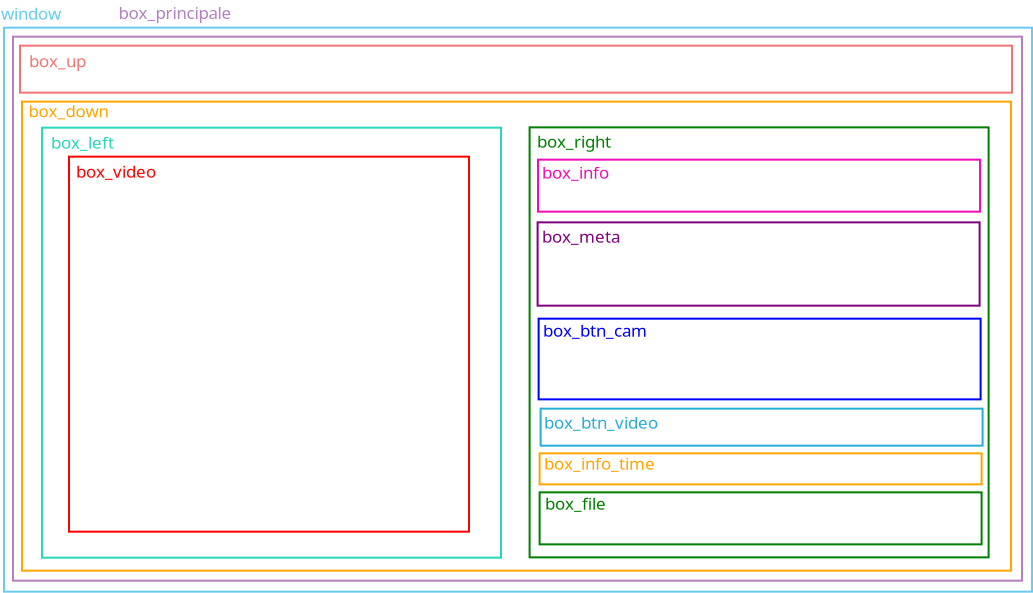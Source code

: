 <?xml version="1.0" encoding="UTF-8"?>
<dia:diagram xmlns:dia="http://www.lysator.liu.se/~alla/dia/">
  <dia:layer name="Arrière-plan" visible="true" connectable="true" active="true">
    <dia:object type="Standard - Box" version="0" id="O0">
      <dia:attribute name="obj_pos">
        <dia:point val="2.3,29.3"/>
      </dia:attribute>
      <dia:attribute name="obj_bb">
        <dia:rectangle val="2.25,29.25;53.75,57.55"/>
      </dia:attribute>
      <dia:attribute name="elem_corner">
        <dia:point val="2.3,29.3"/>
      </dia:attribute>
      <dia:attribute name="elem_width">
        <dia:real val="51.4"/>
      </dia:attribute>
      <dia:attribute name="elem_height">
        <dia:real val="28.2"/>
      </dia:attribute>
      <dia:attribute name="border_color">
        <dia:color val="#68ccedff"/>
      </dia:attribute>
      <dia:attribute name="show_background">
        <dia:boolean val="true"/>
      </dia:attribute>
    </dia:object>
    <dia:object type="Standard - Box" version="0" id="O1">
      <dia:attribute name="obj_pos">
        <dia:point val="2.75,29.75"/>
      </dia:attribute>
      <dia:attribute name="obj_bb">
        <dia:rectangle val="2.7,29.7;53.25,57"/>
      </dia:attribute>
      <dia:attribute name="elem_corner">
        <dia:point val="2.75,29.75"/>
      </dia:attribute>
      <dia:attribute name="elem_width">
        <dia:real val="50.45"/>
      </dia:attribute>
      <dia:attribute name="elem_height">
        <dia:real val="27.2"/>
      </dia:attribute>
      <dia:attribute name="border_color">
        <dia:color val="#b480c2ff"/>
      </dia:attribute>
      <dia:attribute name="show_background">
        <dia:boolean val="true"/>
      </dia:attribute>
    </dia:object>
    <dia:object type="Standard - Box" version="0" id="O2">
      <dia:attribute name="obj_pos">
        <dia:point val="3.1,30.2"/>
      </dia:attribute>
      <dia:attribute name="obj_bb">
        <dia:rectangle val="3.05,30.15;52.75,32.6"/>
      </dia:attribute>
      <dia:attribute name="elem_corner">
        <dia:point val="3.1,30.2"/>
      </dia:attribute>
      <dia:attribute name="elem_width">
        <dia:real val="49.6"/>
      </dia:attribute>
      <dia:attribute name="elem_height">
        <dia:real val="2.35"/>
      </dia:attribute>
      <dia:attribute name="border_color">
        <dia:color val="#f17575ff"/>
      </dia:attribute>
      <dia:attribute name="show_background">
        <dia:boolean val="true"/>
      </dia:attribute>
    </dia:object>
    <dia:object type="Standard - Box" version="0" id="O3">
      <dia:attribute name="obj_pos">
        <dia:point val="3.2,33"/>
      </dia:attribute>
      <dia:attribute name="obj_bb">
        <dia:rectangle val="3.15,32.95;52.7,56.5"/>
      </dia:attribute>
      <dia:attribute name="elem_corner">
        <dia:point val="3.2,33"/>
      </dia:attribute>
      <dia:attribute name="elem_width">
        <dia:real val="49.45"/>
      </dia:attribute>
      <dia:attribute name="elem_height">
        <dia:real val="23.45"/>
      </dia:attribute>
      <dia:attribute name="border_color">
        <dia:color val="#ffa500ff"/>
      </dia:attribute>
      <dia:attribute name="show_background">
        <dia:boolean val="true"/>
      </dia:attribute>
    </dia:object>
    <dia:object type="Standard - Text" version="1" id="O4">
      <dia:attribute name="obj_pos">
        <dia:point val="2.15,28.9"/>
      </dia:attribute>
      <dia:attribute name="obj_bb">
        <dia:rectangle val="2.15,28.113;5.362,29.1"/>
      </dia:attribute>
      <dia:attribute name="text">
        <dia:composite type="text">
          <dia:attribute name="string">
            <dia:string>#window#</dia:string>
          </dia:attribute>
          <dia:attribute name="font">
            <dia:font family="sans" style="0" name="Helvetica"/>
          </dia:attribute>
          <dia:attribute name="height">
            <dia:real val="1.058"/>
          </dia:attribute>
          <dia:attribute name="pos">
            <dia:point val="2.15,28.9"/>
          </dia:attribute>
          <dia:attribute name="color">
            <dia:color val="#68ccedff"/>
          </dia:attribute>
          <dia:attribute name="alignment">
            <dia:enum val="0"/>
          </dia:attribute>
        </dia:composite>
      </dia:attribute>
      <dia:attribute name="valign">
        <dia:enum val="3"/>
      </dia:attribute>
    </dia:object>
    <dia:object type="Standard - Text" version="1" id="O5">
      <dia:attribute name="obj_pos">
        <dia:point val="8.03,28.872"/>
      </dia:attribute>
      <dia:attribute name="obj_bb">
        <dia:rectangle val="8.03,28.06;14.177,29.122"/>
      </dia:attribute>
      <dia:attribute name="text">
        <dia:composite type="text">
          <dia:attribute name="string">
            <dia:string>#box_principale#</dia:string>
          </dia:attribute>
          <dia:attribute name="font">
            <dia:font family="sans" style="0" name="Helvetica"/>
          </dia:attribute>
          <dia:attribute name="height">
            <dia:real val="1.058"/>
          </dia:attribute>
          <dia:attribute name="pos">
            <dia:point val="8.03,28.872"/>
          </dia:attribute>
          <dia:attribute name="color">
            <dia:color val="#b480c2ff"/>
          </dia:attribute>
          <dia:attribute name="alignment">
            <dia:enum val="0"/>
          </dia:attribute>
        </dia:composite>
      </dia:attribute>
      <dia:attribute name="valign">
        <dia:enum val="3"/>
      </dia:attribute>
    </dia:object>
    <dia:object type="Standard - Box" version="0" id="O6">
      <dia:attribute name="obj_pos">
        <dia:point val="4.2,34.3"/>
      </dia:attribute>
      <dia:attribute name="obj_bb">
        <dia:rectangle val="4.15,34.25;27.2,55.85"/>
      </dia:attribute>
      <dia:attribute name="elem_corner">
        <dia:point val="4.2,34.3"/>
      </dia:attribute>
      <dia:attribute name="elem_width">
        <dia:real val="22.95"/>
      </dia:attribute>
      <dia:attribute name="elem_height">
        <dia:real val="21.5"/>
      </dia:attribute>
      <dia:attribute name="border_color">
        <dia:color val="#29d7baff"/>
      </dia:attribute>
      <dia:attribute name="show_background">
        <dia:boolean val="true"/>
      </dia:attribute>
    </dia:object>
    <dia:object type="Standard - Text" version="1" id="O7">
      <dia:attribute name="obj_pos">
        <dia:point val="3.55,31.275"/>
      </dia:attribute>
      <dia:attribute name="obj_bb">
        <dia:rectangle val="3.55,30.488;6.577,31.475"/>
      </dia:attribute>
      <dia:attribute name="text">
        <dia:composite type="text">
          <dia:attribute name="string">
            <dia:string>#box_up#</dia:string>
          </dia:attribute>
          <dia:attribute name="font">
            <dia:font family="sans" style="0" name="Helvetica"/>
          </dia:attribute>
          <dia:attribute name="height">
            <dia:real val="1.058"/>
          </dia:attribute>
          <dia:attribute name="pos">
            <dia:point val="3.55,31.275"/>
          </dia:attribute>
          <dia:attribute name="color">
            <dia:color val="#f17575ff"/>
          </dia:attribute>
          <dia:attribute name="alignment">
            <dia:enum val="0"/>
          </dia:attribute>
        </dia:composite>
      </dia:attribute>
      <dia:attribute name="valign">
        <dia:enum val="3"/>
      </dia:attribute>
    </dia:object>
    <dia:object type="Standard - Text" version="1" id="O8">
      <dia:attribute name="obj_pos">
        <dia:point val="3.53,33.773"/>
      </dia:attribute>
      <dia:attribute name="obj_bb">
        <dia:rectangle val="3.53,32.985;7.768,33.972"/>
      </dia:attribute>
      <dia:attribute name="text">
        <dia:composite type="text">
          <dia:attribute name="string">
            <dia:string>#box_down#</dia:string>
          </dia:attribute>
          <dia:attribute name="font">
            <dia:font family="sans" style="0" name="Helvetica"/>
          </dia:attribute>
          <dia:attribute name="height">
            <dia:real val="1.058"/>
          </dia:attribute>
          <dia:attribute name="pos">
            <dia:point val="3.53,33.773"/>
          </dia:attribute>
          <dia:attribute name="color">
            <dia:color val="#ffa500ff"/>
          </dia:attribute>
          <dia:attribute name="alignment">
            <dia:enum val="0"/>
          </dia:attribute>
        </dia:composite>
      </dia:attribute>
      <dia:attribute name="valign">
        <dia:enum val="3"/>
      </dia:attribute>
    </dia:object>
    <dia:object type="Standard - Box" version="0" id="O9">
      <dia:attribute name="obj_pos">
        <dia:point val="5.55,35.75"/>
      </dia:attribute>
      <dia:attribute name="obj_bb">
        <dia:rectangle val="5.5,35.7;25.6,54.55"/>
      </dia:attribute>
      <dia:attribute name="elem_corner">
        <dia:point val="5.55,35.75"/>
      </dia:attribute>
      <dia:attribute name="elem_width">
        <dia:real val="20"/>
      </dia:attribute>
      <dia:attribute name="elem_height">
        <dia:real val="18.75"/>
      </dia:attribute>
      <dia:attribute name="border_color">
        <dia:color val="#ff0000ff"/>
      </dia:attribute>
      <dia:attribute name="show_background">
        <dia:boolean val="true"/>
      </dia:attribute>
    </dia:object>
    <dia:object type="Standard - Box" version="0" id="O10">
      <dia:attribute name="obj_pos">
        <dia:point val="28.58,34.285"/>
      </dia:attribute>
      <dia:attribute name="obj_bb">
        <dia:rectangle val="28.53,34.235;51.58,55.835"/>
      </dia:attribute>
      <dia:attribute name="elem_corner">
        <dia:point val="28.58,34.285"/>
      </dia:attribute>
      <dia:attribute name="elem_width">
        <dia:real val="22.95"/>
      </dia:attribute>
      <dia:attribute name="elem_height">
        <dia:real val="21.5"/>
      </dia:attribute>
      <dia:attribute name="border_color">
        <dia:color val="#008000ff"/>
      </dia:attribute>
      <dia:attribute name="show_background">
        <dia:boolean val="true"/>
      </dia:attribute>
    </dia:object>
    <dia:object type="Standard - Text" version="1" id="O11">
      <dia:attribute name="obj_pos">
        <dia:point val="4.65,35.35"/>
      </dia:attribute>
      <dia:attribute name="obj_bb">
        <dia:rectangle val="4.65,34.562;7.973,35.55"/>
      </dia:attribute>
      <dia:attribute name="text">
        <dia:composite type="text">
          <dia:attribute name="string">
            <dia:string>#box_left#</dia:string>
          </dia:attribute>
          <dia:attribute name="font">
            <dia:font family="sans" style="0" name="Helvetica"/>
          </dia:attribute>
          <dia:attribute name="height">
            <dia:real val="1.058"/>
          </dia:attribute>
          <dia:attribute name="pos">
            <dia:point val="4.65,35.35"/>
          </dia:attribute>
          <dia:attribute name="color">
            <dia:color val="#29d7baff"/>
          </dia:attribute>
          <dia:attribute name="alignment">
            <dia:enum val="0"/>
          </dia:attribute>
        </dia:composite>
      </dia:attribute>
      <dia:attribute name="valign">
        <dia:enum val="3"/>
      </dia:attribute>
    </dia:object>
    <dia:object type="Standard - Text" version="1" id="O12">
      <dia:attribute name="obj_pos">
        <dia:point val="28.95,35.3"/>
      </dia:attribute>
      <dia:attribute name="obj_bb">
        <dia:rectangle val="28.95,34.513;32.892,35.5"/>
      </dia:attribute>
      <dia:attribute name="text">
        <dia:composite type="text">
          <dia:attribute name="string">
            <dia:string>#box_right#</dia:string>
          </dia:attribute>
          <dia:attribute name="font">
            <dia:font family="sans" style="0" name="Helvetica"/>
          </dia:attribute>
          <dia:attribute name="height">
            <dia:real val="1.058"/>
          </dia:attribute>
          <dia:attribute name="pos">
            <dia:point val="28.95,35.3"/>
          </dia:attribute>
          <dia:attribute name="color">
            <dia:color val="#008000ff"/>
          </dia:attribute>
          <dia:attribute name="alignment">
            <dia:enum val="0"/>
          </dia:attribute>
        </dia:composite>
      </dia:attribute>
      <dia:attribute name="valign">
        <dia:enum val="3"/>
      </dia:attribute>
    </dia:object>
    <dia:object type="Standard - Text" version="1" id="O13">
      <dia:attribute name="obj_pos">
        <dia:point val="5.9,36.8"/>
      </dia:attribute>
      <dia:attribute name="obj_bb">
        <dia:rectangle val="5.9,36.013;10.162,37"/>
      </dia:attribute>
      <dia:attribute name="text">
        <dia:composite type="text">
          <dia:attribute name="string">
            <dia:string>#box_video#</dia:string>
          </dia:attribute>
          <dia:attribute name="font">
            <dia:font family="sans" style="0" name="Helvetica"/>
          </dia:attribute>
          <dia:attribute name="height">
            <dia:real val="1.058"/>
          </dia:attribute>
          <dia:attribute name="pos">
            <dia:point val="5.9,36.8"/>
          </dia:attribute>
          <dia:attribute name="color">
            <dia:color val="#ff0000ff"/>
          </dia:attribute>
          <dia:attribute name="alignment">
            <dia:enum val="0"/>
          </dia:attribute>
        </dia:composite>
      </dia:attribute>
      <dia:attribute name="valign">
        <dia:enum val="3"/>
      </dia:attribute>
    </dia:object>
    <dia:object type="Standard - Box" version="0" id="O14">
      <dia:attribute name="obj_pos">
        <dia:point val="29,35.9"/>
      </dia:attribute>
      <dia:attribute name="obj_bb">
        <dia:rectangle val="28.95,35.85;51.15,38.55"/>
      </dia:attribute>
      <dia:attribute name="elem_corner">
        <dia:point val="29,35.9"/>
      </dia:attribute>
      <dia:attribute name="elem_width">
        <dia:real val="22.1"/>
      </dia:attribute>
      <dia:attribute name="elem_height">
        <dia:real val="2.6"/>
      </dia:attribute>
      <dia:attribute name="border_color">
        <dia:color val="#f20db9ff"/>
      </dia:attribute>
      <dia:attribute name="show_background">
        <dia:boolean val="true"/>
      </dia:attribute>
    </dia:object>
    <dia:object type="Standard - Box" version="0" id="O15">
      <dia:attribute name="obj_pos">
        <dia:point val="28.98,39.035"/>
      </dia:attribute>
      <dia:attribute name="obj_bb">
        <dia:rectangle val="28.93,38.985;51.13,43.25"/>
      </dia:attribute>
      <dia:attribute name="elem_corner">
        <dia:point val="28.98,39.035"/>
      </dia:attribute>
      <dia:attribute name="elem_width">
        <dia:real val="22.1"/>
      </dia:attribute>
      <dia:attribute name="elem_height">
        <dia:real val="4.165"/>
      </dia:attribute>
      <dia:attribute name="border_color">
        <dia:color val="#800080ff"/>
      </dia:attribute>
      <dia:attribute name="show_background">
        <dia:boolean val="true"/>
      </dia:attribute>
    </dia:object>
    <dia:object type="Standard - Box" version="0" id="O16">
      <dia:attribute name="obj_pos">
        <dia:point val="29.03,43.85"/>
      </dia:attribute>
      <dia:attribute name="obj_bb">
        <dia:rectangle val="28.98,43.8;51.18,47.935"/>
      </dia:attribute>
      <dia:attribute name="elem_corner">
        <dia:point val="29.03,43.85"/>
      </dia:attribute>
      <dia:attribute name="elem_width">
        <dia:real val="22.1"/>
      </dia:attribute>
      <dia:attribute name="elem_height">
        <dia:real val="4.035"/>
      </dia:attribute>
      <dia:attribute name="border_color">
        <dia:color val="#0000ffff"/>
      </dia:attribute>
      <dia:attribute name="show_background">
        <dia:boolean val="true"/>
      </dia:attribute>
    </dia:object>
    <dia:object type="Standard - Box" version="0" id="O17">
      <dia:attribute name="obj_pos">
        <dia:point val="29.13,48.35"/>
      </dia:attribute>
      <dia:attribute name="obj_bb">
        <dia:rectangle val="29.08,48.3;51.28,50.25"/>
      </dia:attribute>
      <dia:attribute name="elem_corner">
        <dia:point val="29.13,48.35"/>
      </dia:attribute>
      <dia:attribute name="elem_width">
        <dia:real val="22.1"/>
      </dia:attribute>
      <dia:attribute name="elem_height">
        <dia:real val="1.85"/>
      </dia:attribute>
      <dia:attribute name="border_color">
        <dia:color val="#27acd6ff"/>
      </dia:attribute>
      <dia:attribute name="show_background">
        <dia:boolean val="true"/>
      </dia:attribute>
    </dia:object>
    <dia:object type="Standard - Box" version="0" id="O18">
      <dia:attribute name="obj_pos">
        <dia:point val="29.08,52.535"/>
      </dia:attribute>
      <dia:attribute name="obj_bb">
        <dia:rectangle val="29.03,52.485;51.23,55.185"/>
      </dia:attribute>
      <dia:attribute name="elem_corner">
        <dia:point val="29.08,52.535"/>
      </dia:attribute>
      <dia:attribute name="elem_width">
        <dia:real val="22.1"/>
      </dia:attribute>
      <dia:attribute name="elem_height">
        <dia:real val="2.6"/>
      </dia:attribute>
      <dia:attribute name="border_color">
        <dia:color val="#008000ff"/>
      </dia:attribute>
      <dia:attribute name="show_background">
        <dia:boolean val="true"/>
      </dia:attribute>
    </dia:object>
    <dia:object type="Standard - Text" version="1" id="O19">
      <dia:attribute name="obj_pos">
        <dia:point val="29.2,36.85"/>
      </dia:attribute>
      <dia:attribute name="obj_bb">
        <dia:rectangle val="29.2,36.062;32.74,37.05"/>
      </dia:attribute>
      <dia:attribute name="text">
        <dia:composite type="text">
          <dia:attribute name="string">
            <dia:string>#box_info#</dia:string>
          </dia:attribute>
          <dia:attribute name="font">
            <dia:font family="sans" style="0" name="Helvetica"/>
          </dia:attribute>
          <dia:attribute name="height">
            <dia:real val="1.058"/>
          </dia:attribute>
          <dia:attribute name="pos">
            <dia:point val="29.2,36.85"/>
          </dia:attribute>
          <dia:attribute name="color">
            <dia:color val="#f20db9ff"/>
          </dia:attribute>
          <dia:attribute name="alignment">
            <dia:enum val="0"/>
          </dia:attribute>
        </dia:composite>
      </dia:attribute>
      <dia:attribute name="valign">
        <dia:enum val="3"/>
      </dia:attribute>
    </dia:object>
    <dia:object type="Standard - Text" version="1" id="O20">
      <dia:attribute name="obj_pos">
        <dia:point val="29.2,40.05"/>
      </dia:attribute>
      <dia:attribute name="obj_bb">
        <dia:rectangle val="29.2,39.263;33.35,40.25"/>
      </dia:attribute>
      <dia:attribute name="text">
        <dia:composite type="text">
          <dia:attribute name="string">
            <dia:string>#box_meta#</dia:string>
          </dia:attribute>
          <dia:attribute name="font">
            <dia:font family="sans" style="0" name="Helvetica"/>
          </dia:attribute>
          <dia:attribute name="height">
            <dia:real val="1.058"/>
          </dia:attribute>
          <dia:attribute name="pos">
            <dia:point val="29.2,40.05"/>
          </dia:attribute>
          <dia:attribute name="color">
            <dia:color val="#800080ff"/>
          </dia:attribute>
          <dia:attribute name="alignment">
            <dia:enum val="0"/>
          </dia:attribute>
        </dia:composite>
      </dia:attribute>
      <dia:attribute name="valign">
        <dia:enum val="3"/>
      </dia:attribute>
    </dia:object>
    <dia:object type="Standard - Text" version="1" id="O21">
      <dia:attribute name="obj_pos">
        <dia:point val="29.25,44.75"/>
      </dia:attribute>
      <dia:attribute name="obj_bb">
        <dia:rectangle val="29.25,43.938;34.867,44.999"/>
      </dia:attribute>
      <dia:attribute name="text">
        <dia:composite type="text">
          <dia:attribute name="string">
            <dia:string>#box_btn_cam#</dia:string>
          </dia:attribute>
          <dia:attribute name="font">
            <dia:font family="sans" style="0" name="Helvetica"/>
          </dia:attribute>
          <dia:attribute name="height">
            <dia:real val="1.058"/>
          </dia:attribute>
          <dia:attribute name="pos">
            <dia:point val="29.25,44.75"/>
          </dia:attribute>
          <dia:attribute name="color">
            <dia:color val="#0000ffff"/>
          </dia:attribute>
          <dia:attribute name="alignment">
            <dia:enum val="0"/>
          </dia:attribute>
        </dia:composite>
      </dia:attribute>
      <dia:attribute name="valign">
        <dia:enum val="3"/>
      </dia:attribute>
    </dia:object>
    <dia:object type="Standard - Text" version="1" id="O22">
      <dia:attribute name="obj_pos">
        <dia:point val="29.3,49.35"/>
      </dia:attribute>
      <dia:attribute name="obj_bb">
        <dia:rectangle val="29.3,48.562;35.392,49.55"/>
      </dia:attribute>
      <dia:attribute name="text">
        <dia:composite type="text">
          <dia:attribute name="string">
            <dia:string>#box_btn_video#</dia:string>
          </dia:attribute>
          <dia:attribute name="font">
            <dia:font family="sans" style="0" name="Helvetica"/>
          </dia:attribute>
          <dia:attribute name="height">
            <dia:real val="1.058"/>
          </dia:attribute>
          <dia:attribute name="pos">
            <dia:point val="29.3,49.35"/>
          </dia:attribute>
          <dia:attribute name="color">
            <dia:color val="#27acd6ff"/>
          </dia:attribute>
          <dia:attribute name="alignment">
            <dia:enum val="0"/>
          </dia:attribute>
        </dia:composite>
      </dia:attribute>
      <dia:attribute name="valign">
        <dia:enum val="3"/>
      </dia:attribute>
    </dia:object>
    <dia:object type="Standard - Box" version="0" id="O23">
      <dia:attribute name="obj_pos">
        <dia:point val="29.08,50.585"/>
      </dia:attribute>
      <dia:attribute name="obj_bb">
        <dia:rectangle val="29.03,50.535;51.23,52.185"/>
      </dia:attribute>
      <dia:attribute name="elem_corner">
        <dia:point val="29.08,50.585"/>
      </dia:attribute>
      <dia:attribute name="elem_width">
        <dia:real val="22.1"/>
      </dia:attribute>
      <dia:attribute name="elem_height">
        <dia:real val="1.55"/>
      </dia:attribute>
      <dia:attribute name="border_color">
        <dia:color val="#ffa500ff"/>
      </dia:attribute>
      <dia:attribute name="show_background">
        <dia:boolean val="true"/>
      </dia:attribute>
    </dia:object>
    <dia:object type="Standard - Text" version="1" id="O24">
      <dia:attribute name="obj_pos">
        <dia:point val="29.3,51.4"/>
      </dia:attribute>
      <dia:attribute name="obj_bb">
        <dia:rectangle val="29.3,50.612;35.175,51.6"/>
      </dia:attribute>
      <dia:attribute name="text">
        <dia:composite type="text">
          <dia:attribute name="string">
            <dia:string>#box_info_time#</dia:string>
          </dia:attribute>
          <dia:attribute name="font">
            <dia:font family="sans" style="0" name="Helvetica"/>
          </dia:attribute>
          <dia:attribute name="height">
            <dia:real val="1.058"/>
          </dia:attribute>
          <dia:attribute name="pos">
            <dia:point val="29.3,51.4"/>
          </dia:attribute>
          <dia:attribute name="color">
            <dia:color val="#ffa500ff"/>
          </dia:attribute>
          <dia:attribute name="alignment">
            <dia:enum val="0"/>
          </dia:attribute>
        </dia:composite>
      </dia:attribute>
      <dia:attribute name="valign">
        <dia:enum val="3"/>
      </dia:attribute>
    </dia:object>
    <dia:object type="Standard - Text" version="1" id="O25">
      <dia:attribute name="obj_pos">
        <dia:point val="29.35,53.4"/>
      </dia:attribute>
      <dia:attribute name="obj_bb">
        <dia:rectangle val="29.35,52.612;32.59,53.6"/>
      </dia:attribute>
      <dia:attribute name="text">
        <dia:composite type="text">
          <dia:attribute name="string">
            <dia:string>#box_file#</dia:string>
          </dia:attribute>
          <dia:attribute name="font">
            <dia:font family="sans" style="0" name="Helvetica"/>
          </dia:attribute>
          <dia:attribute name="height">
            <dia:real val="1.058"/>
          </dia:attribute>
          <dia:attribute name="pos">
            <dia:point val="29.35,53.4"/>
          </dia:attribute>
          <dia:attribute name="color">
            <dia:color val="#008000ff"/>
          </dia:attribute>
          <dia:attribute name="alignment">
            <dia:enum val="0"/>
          </dia:attribute>
        </dia:composite>
      </dia:attribute>
      <dia:attribute name="valign">
        <dia:enum val="3"/>
      </dia:attribute>
    </dia:object>
  </dia:layer>
</dia:diagram>
